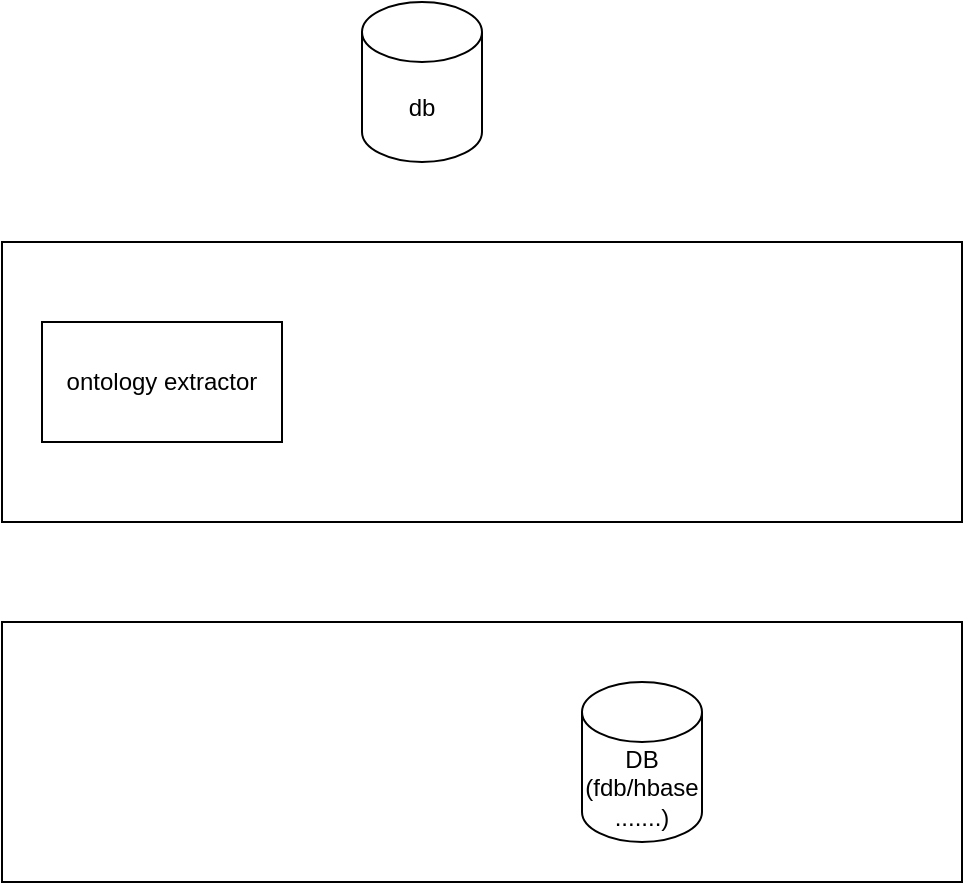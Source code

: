 <mxfile version="17.4.6" type="github">
  <diagram id="YPu3gUVJddb1r6JpXxtX" name="Page-1">
    <mxGraphModel dx="946" dy="547" grid="1" gridSize="10" guides="1" tooltips="1" connect="1" arrows="1" fold="1" page="1" pageScale="1" pageWidth="827" pageHeight="1169" math="0" shadow="0">
      <root>
        <mxCell id="0" />
        <mxCell id="1" parent="0" />
        <mxCell id="ehcvicH4qVkx-c4z3jnV-1" value="db" style="shape=cylinder3;whiteSpace=wrap;html=1;boundedLbl=1;backgroundOutline=1;size=15;" vertex="1" parent="1">
          <mxGeometry x="340" y="80" width="60" height="80" as="geometry" />
        </mxCell>
        <mxCell id="ehcvicH4qVkx-c4z3jnV-3" value="" style="rounded=0;whiteSpace=wrap;html=1;" vertex="1" parent="1">
          <mxGeometry x="160" y="200" width="480" height="140" as="geometry" />
        </mxCell>
        <mxCell id="ehcvicH4qVkx-c4z3jnV-5" value="ontology extractor" style="rounded=0;whiteSpace=wrap;html=1;" vertex="1" parent="1">
          <mxGeometry x="180" y="240" width="120" height="60" as="geometry" />
        </mxCell>
        <mxCell id="ehcvicH4qVkx-c4z3jnV-6" value="" style="rounded=0;whiteSpace=wrap;html=1;" vertex="1" parent="1">
          <mxGeometry x="160" y="390" width="480" height="130" as="geometry" />
        </mxCell>
        <mxCell id="ehcvicH4qVkx-c4z3jnV-7" value="DB&lt;br&gt;(fdb/hbase&lt;br&gt;.......)" style="shape=cylinder3;whiteSpace=wrap;html=1;boundedLbl=1;backgroundOutline=1;size=15;" vertex="1" parent="1">
          <mxGeometry x="450" y="420" width="60" height="80" as="geometry" />
        </mxCell>
      </root>
    </mxGraphModel>
  </diagram>
</mxfile>
